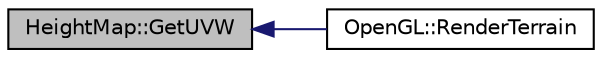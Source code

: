 digraph "HeightMap::GetUVW"
{
  edge [fontname="Helvetica",fontsize="10",labelfontname="Helvetica",labelfontsize="10"];
  node [fontname="Helvetica",fontsize="10",shape=record];
  rankdir="LR";
  Node1 [label="HeightMap::GetUVW",height=0.2,width=0.4,color="black", fillcolor="grey75", style="filled" fontcolor="black"];
  Node1 -> Node2 [dir="back",color="midnightblue",fontsize="10",style="solid",fontname="Helvetica"];
  Node2 [label="OpenGL::RenderTerrain",height=0.2,width=0.4,color="black", fillcolor="white", style="filled",URL="$class_open_g_l.html#a2969e2b1831210dd08ae4868dd1fc5be",tooltip="Renders the terrain described by Terrain. "];
}

